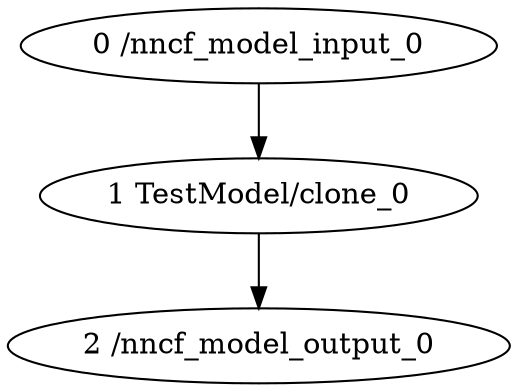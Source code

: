 strict digraph  {
"0 /nncf_model_input_0" [id=0, type=nncf_model_input];
"1 TestModel/clone_0" [id=1, type=clone];
"2 /nncf_model_output_0" [id=2, type=nncf_model_output];
"0 /nncf_model_input_0" -> "1 TestModel/clone_0";
"1 TestModel/clone_0" -> "2 /nncf_model_output_0";
}
